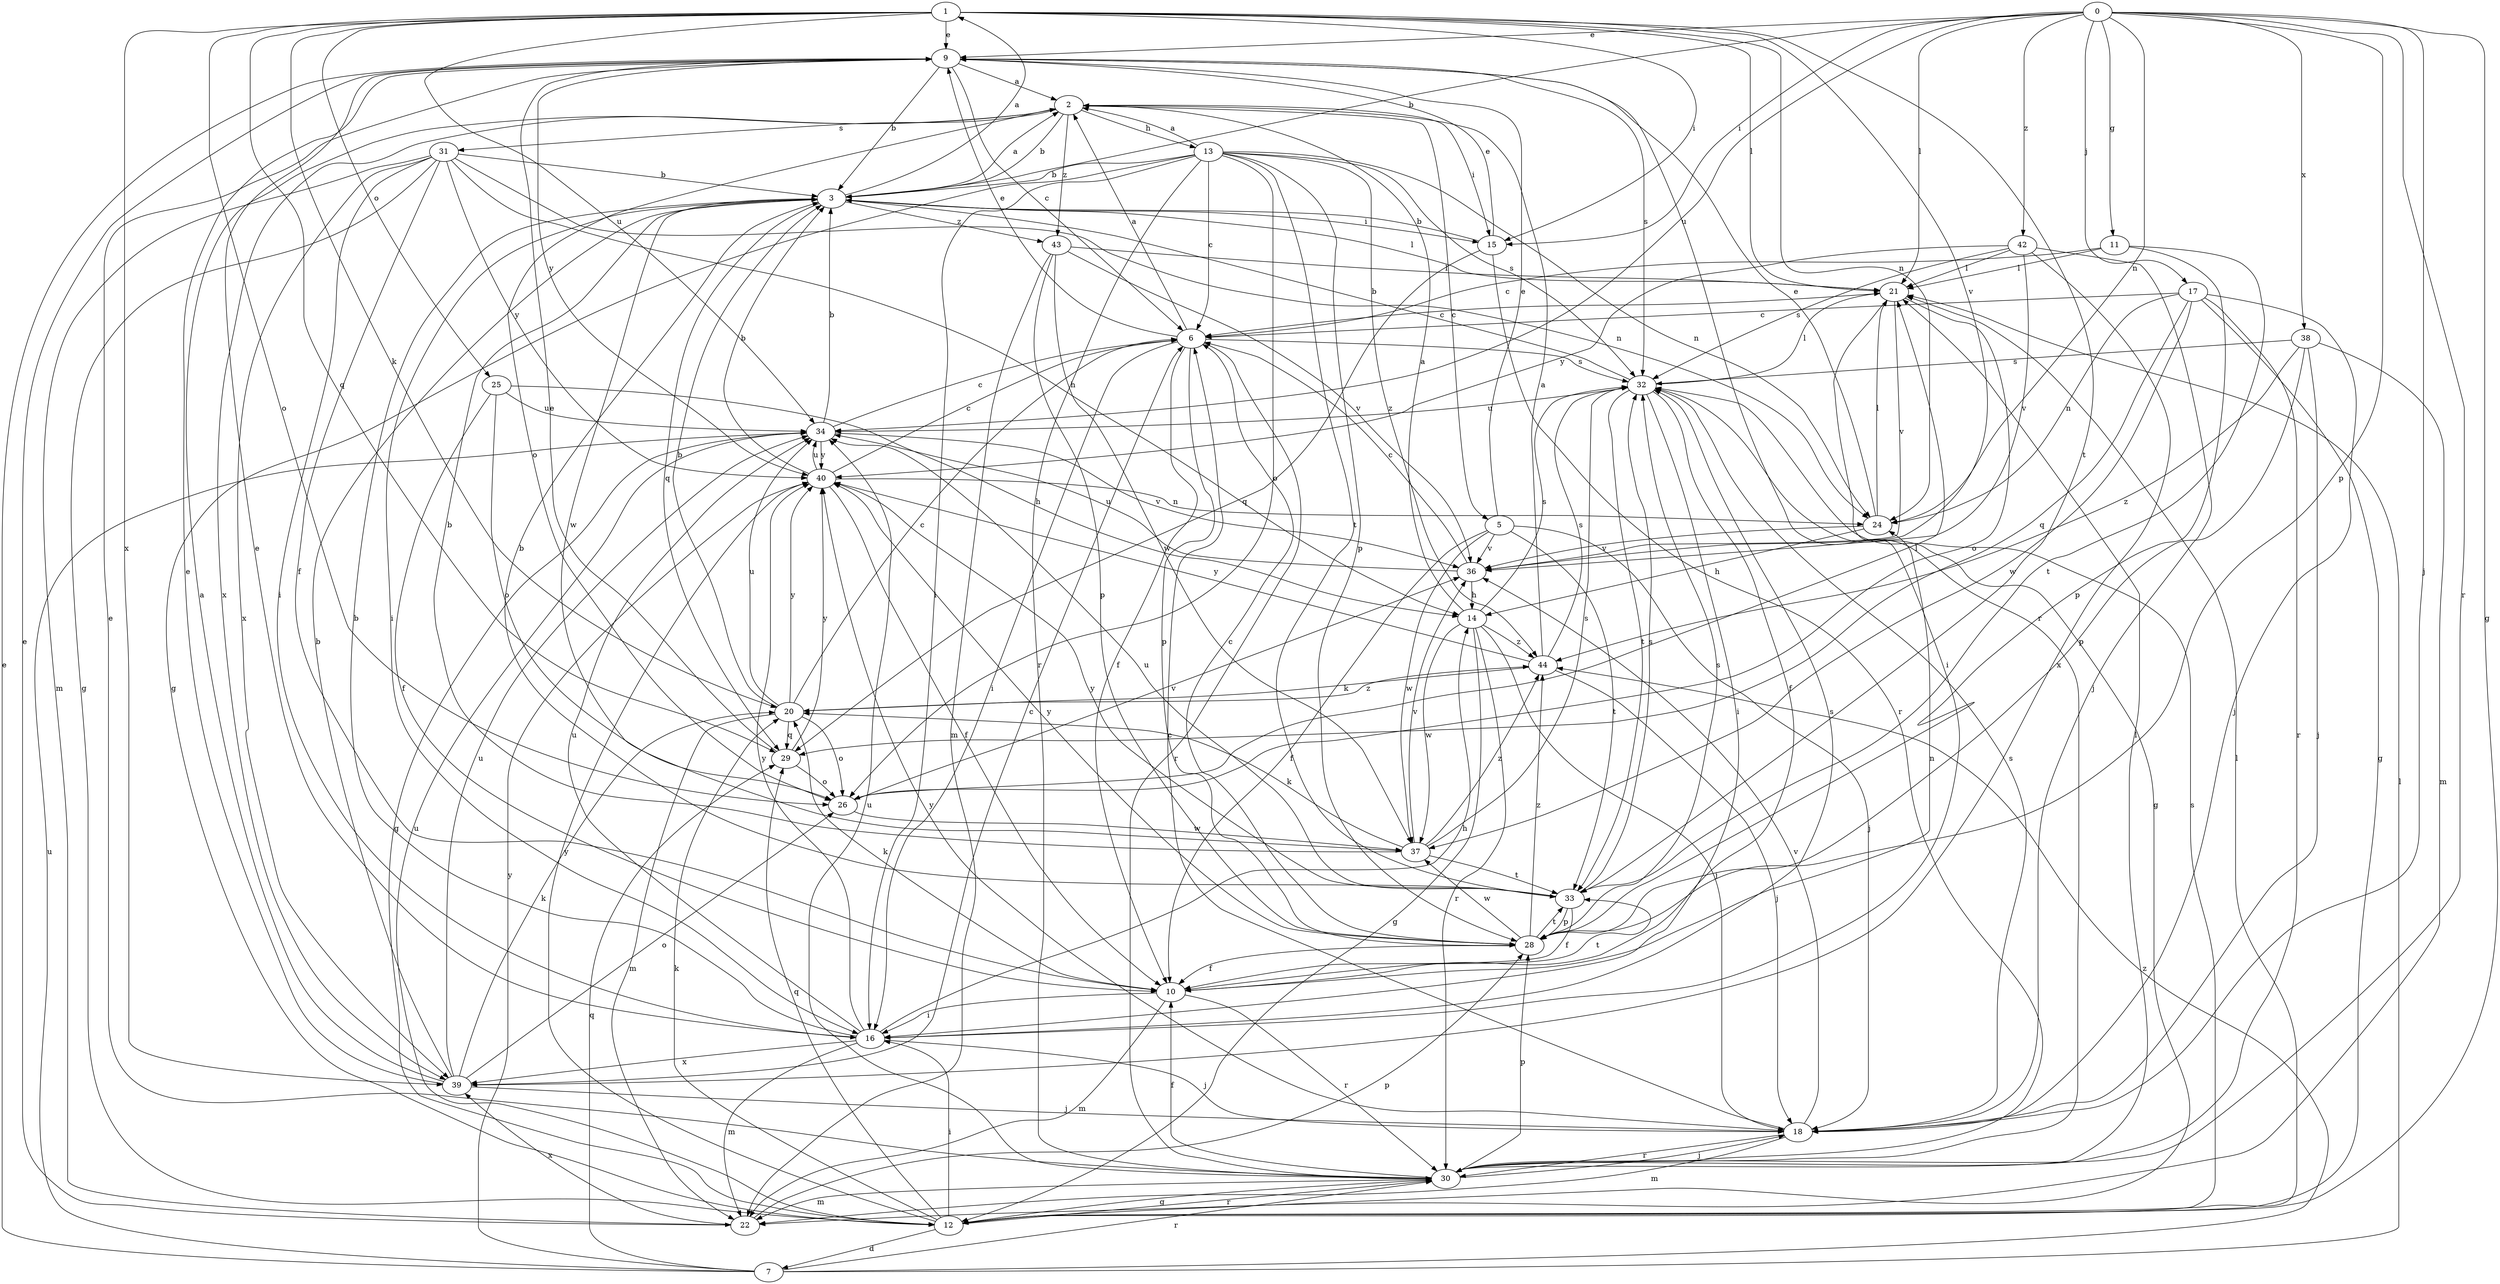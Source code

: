 strict digraph  {
1;
2;
3;
5;
6;
7;
9;
10;
11;
12;
13;
14;
15;
16;
17;
18;
20;
21;
22;
24;
25;
26;
28;
29;
30;
0;
31;
32;
33;
34;
36;
37;
38;
39;
40;
42;
43;
44;
1 -> 9  [label=e];
1 -> 15  [label=i];
1 -> 20  [label=k];
1 -> 21  [label=l];
1 -> 24  [label=n];
1 -> 25  [label=o];
1 -> 26  [label=o];
1 -> 29  [label=q];
1 -> 33  [label=t];
1 -> 34  [label=u];
1 -> 36  [label=v];
1 -> 39  [label=x];
2 -> 3  [label=b];
2 -> 5  [label=c];
2 -> 13  [label=h];
2 -> 15  [label=i];
2 -> 26  [label=o];
2 -> 31  [label=s];
2 -> 39  [label=x];
2 -> 43  [label=z];
3 -> 1  [label=a];
3 -> 2  [label=a];
3 -> 15  [label=i];
3 -> 16  [label=i];
3 -> 21  [label=l];
3 -> 29  [label=q];
3 -> 37  [label=w];
3 -> 43  [label=z];
5 -> 9  [label=e];
5 -> 10  [label=f];
5 -> 18  [label=j];
5 -> 33  [label=t];
5 -> 36  [label=v];
5 -> 37  [label=w];
6 -> 2  [label=a];
6 -> 9  [label=e];
6 -> 10  [label=f];
6 -> 16  [label=i];
6 -> 28  [label=p];
6 -> 30  [label=r];
6 -> 32  [label=s];
7 -> 9  [label=e];
7 -> 21  [label=l];
7 -> 29  [label=q];
7 -> 30  [label=r];
7 -> 34  [label=u];
7 -> 40  [label=y];
7 -> 44  [label=z];
9 -> 2  [label=a];
9 -> 3  [label=b];
9 -> 6  [label=c];
9 -> 30  [label=r];
9 -> 32  [label=s];
9 -> 40  [label=y];
10 -> 16  [label=i];
10 -> 20  [label=k];
10 -> 22  [label=m];
10 -> 24  [label=n];
10 -> 30  [label=r];
10 -> 33  [label=t];
11 -> 6  [label=c];
11 -> 21  [label=l];
11 -> 28  [label=p];
11 -> 33  [label=t];
12 -> 7  [label=d];
12 -> 16  [label=i];
12 -> 20  [label=k];
12 -> 21  [label=l];
12 -> 29  [label=q];
12 -> 30  [label=r];
12 -> 32  [label=s];
12 -> 34  [label=u];
12 -> 40  [label=y];
13 -> 2  [label=a];
13 -> 3  [label=b];
13 -> 6  [label=c];
13 -> 12  [label=g];
13 -> 16  [label=i];
13 -> 24  [label=n];
13 -> 26  [label=o];
13 -> 28  [label=p];
13 -> 30  [label=r];
13 -> 32  [label=s];
13 -> 33  [label=t];
13 -> 44  [label=z];
14 -> 2  [label=a];
14 -> 12  [label=g];
14 -> 18  [label=j];
14 -> 30  [label=r];
14 -> 32  [label=s];
14 -> 37  [label=w];
14 -> 44  [label=z];
15 -> 3  [label=b];
15 -> 9  [label=e];
15 -> 29  [label=q];
15 -> 30  [label=r];
16 -> 3  [label=b];
16 -> 9  [label=e];
16 -> 14  [label=h];
16 -> 18  [label=j];
16 -> 22  [label=m];
16 -> 32  [label=s];
16 -> 34  [label=u];
16 -> 39  [label=x];
16 -> 40  [label=y];
17 -> 6  [label=c];
17 -> 12  [label=g];
17 -> 18  [label=j];
17 -> 24  [label=n];
17 -> 29  [label=q];
17 -> 30  [label=r];
17 -> 37  [label=w];
18 -> 6  [label=c];
18 -> 22  [label=m];
18 -> 30  [label=r];
18 -> 32  [label=s];
18 -> 36  [label=v];
18 -> 40  [label=y];
20 -> 3  [label=b];
20 -> 6  [label=c];
20 -> 22  [label=m];
20 -> 26  [label=o];
20 -> 29  [label=q];
20 -> 34  [label=u];
20 -> 40  [label=y];
20 -> 44  [label=z];
21 -> 6  [label=c];
21 -> 16  [label=i];
21 -> 26  [label=o];
21 -> 36  [label=v];
22 -> 9  [label=e];
22 -> 28  [label=p];
22 -> 39  [label=x];
24 -> 9  [label=e];
24 -> 14  [label=h];
24 -> 21  [label=l];
24 -> 36  [label=v];
25 -> 10  [label=f];
25 -> 14  [label=h];
25 -> 26  [label=o];
25 -> 34  [label=u];
26 -> 21  [label=l];
26 -> 36  [label=v];
26 -> 37  [label=w];
28 -> 6  [label=c];
28 -> 10  [label=f];
28 -> 32  [label=s];
28 -> 33  [label=t];
28 -> 37  [label=w];
28 -> 40  [label=y];
28 -> 44  [label=z];
29 -> 9  [label=e];
29 -> 26  [label=o];
29 -> 40  [label=y];
30 -> 9  [label=e];
30 -> 10  [label=f];
30 -> 12  [label=g];
30 -> 18  [label=j];
30 -> 21  [label=l];
30 -> 22  [label=m];
30 -> 28  [label=p];
30 -> 34  [label=u];
0 -> 3  [label=b];
0 -> 9  [label=e];
0 -> 11  [label=g];
0 -> 12  [label=g];
0 -> 15  [label=i];
0 -> 17  [label=j];
0 -> 18  [label=j];
0 -> 21  [label=l];
0 -> 24  [label=n];
0 -> 28  [label=p];
0 -> 30  [label=r];
0 -> 34  [label=u];
0 -> 38  [label=x];
0 -> 42  [label=z];
31 -> 3  [label=b];
31 -> 10  [label=f];
31 -> 12  [label=g];
31 -> 14  [label=h];
31 -> 16  [label=i];
31 -> 22  [label=m];
31 -> 24  [label=n];
31 -> 39  [label=x];
31 -> 40  [label=y];
32 -> 3  [label=b];
32 -> 10  [label=f];
32 -> 12  [label=g];
32 -> 16  [label=i];
32 -> 21  [label=l];
32 -> 33  [label=t];
32 -> 34  [label=u];
33 -> 3  [label=b];
33 -> 10  [label=f];
33 -> 28  [label=p];
33 -> 32  [label=s];
33 -> 34  [label=u];
33 -> 40  [label=y];
34 -> 3  [label=b];
34 -> 6  [label=c];
34 -> 12  [label=g];
34 -> 36  [label=v];
34 -> 40  [label=y];
36 -> 6  [label=c];
36 -> 14  [label=h];
36 -> 34  [label=u];
37 -> 3  [label=b];
37 -> 20  [label=k];
37 -> 32  [label=s];
37 -> 33  [label=t];
37 -> 36  [label=v];
37 -> 44  [label=z];
38 -> 18  [label=j];
38 -> 22  [label=m];
38 -> 28  [label=p];
38 -> 32  [label=s];
38 -> 44  [label=z];
39 -> 2  [label=a];
39 -> 3  [label=b];
39 -> 6  [label=c];
39 -> 9  [label=e];
39 -> 18  [label=j];
39 -> 20  [label=k];
39 -> 26  [label=o];
39 -> 34  [label=u];
40 -> 3  [label=b];
40 -> 6  [label=c];
40 -> 10  [label=f];
40 -> 24  [label=n];
40 -> 34  [label=u];
42 -> 18  [label=j];
42 -> 21  [label=l];
42 -> 32  [label=s];
42 -> 36  [label=v];
42 -> 39  [label=x];
42 -> 40  [label=y];
43 -> 21  [label=l];
43 -> 22  [label=m];
43 -> 28  [label=p];
43 -> 36  [label=v];
43 -> 37  [label=w];
44 -> 2  [label=a];
44 -> 18  [label=j];
44 -> 20  [label=k];
44 -> 32  [label=s];
44 -> 40  [label=y];
}
